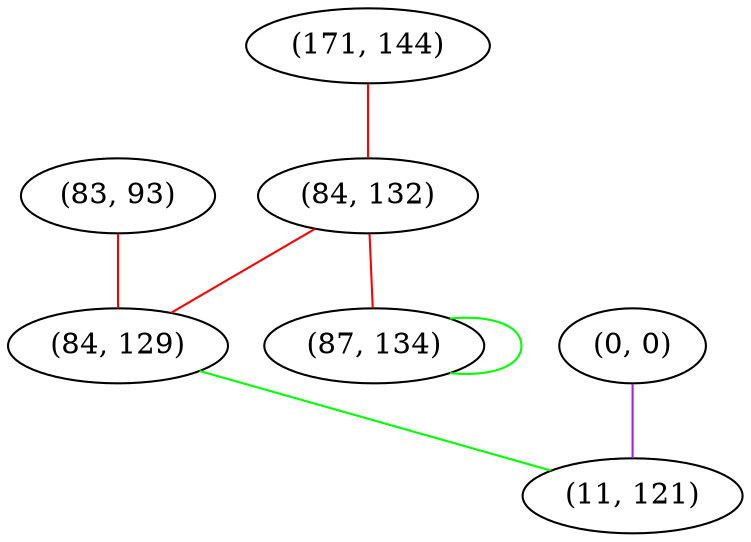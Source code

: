graph "" {
"(171, 144)";
"(84, 132)";
"(83, 93)";
"(84, 129)";
"(0, 0)";
"(87, 134)";
"(11, 121)";
"(171, 144)" -- "(84, 132)"  [color=red, key=0, weight=1];
"(84, 132)" -- "(87, 134)"  [color=red, key=0, weight=1];
"(84, 132)" -- "(84, 129)"  [color=red, key=0, weight=1];
"(83, 93)" -- "(84, 129)"  [color=red, key=0, weight=1];
"(84, 129)" -- "(11, 121)"  [color=green, key=0, weight=2];
"(0, 0)" -- "(11, 121)"  [color=purple, key=0, weight=4];
"(87, 134)" -- "(87, 134)"  [color=green, key=0, weight=2];
}
